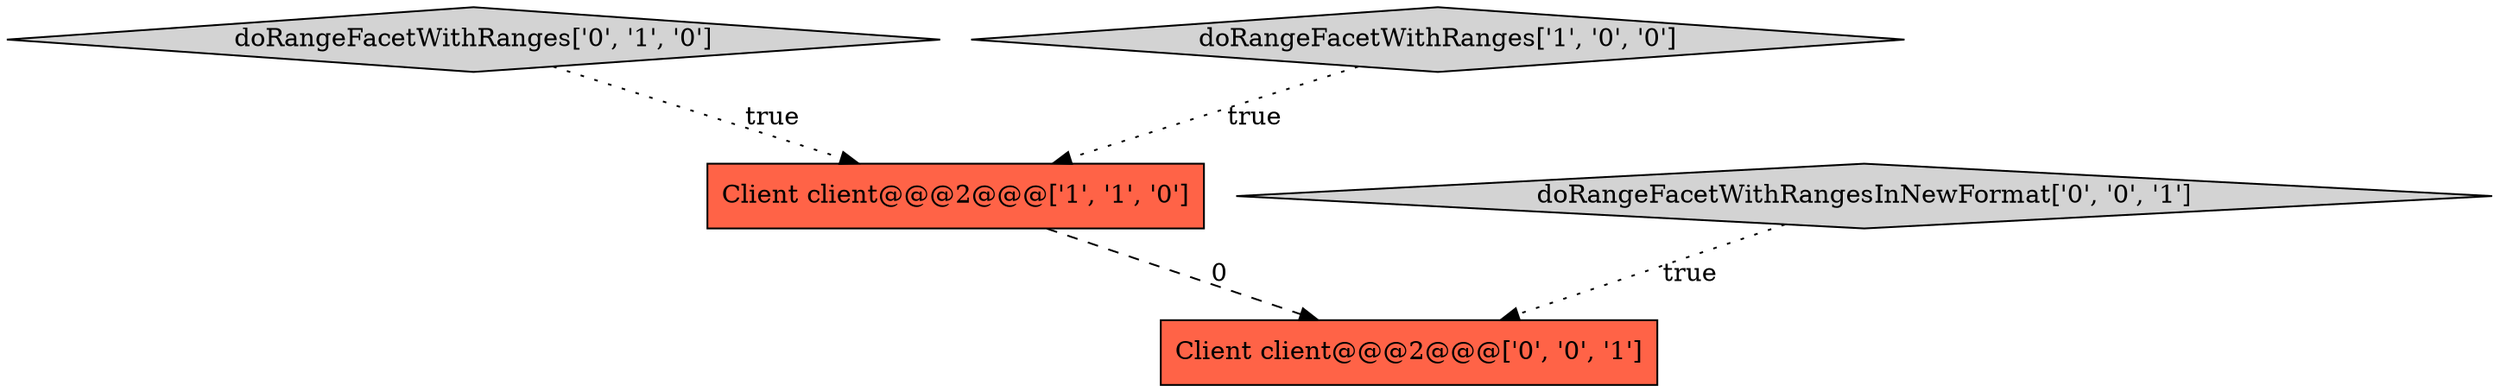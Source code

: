 digraph {
2 [style = filled, label = "doRangeFacetWithRanges['0', '1', '0']", fillcolor = lightgray, shape = diamond image = "AAA0AAABBB2BBB"];
3 [style = filled, label = "doRangeFacetWithRangesInNewFormat['0', '0', '1']", fillcolor = lightgray, shape = diamond image = "AAA0AAABBB3BBB"];
1 [style = filled, label = "doRangeFacetWithRanges['1', '0', '0']", fillcolor = lightgray, shape = diamond image = "AAA0AAABBB1BBB"];
0 [style = filled, label = "Client client@@@2@@@['1', '1', '0']", fillcolor = tomato, shape = box image = "AAA0AAABBB1BBB"];
4 [style = filled, label = "Client client@@@2@@@['0', '0', '1']", fillcolor = tomato, shape = box image = "AAA0AAABBB3BBB"];
0->4 [style = dashed, label="0"];
1->0 [style = dotted, label="true"];
2->0 [style = dotted, label="true"];
3->4 [style = dotted, label="true"];
}
